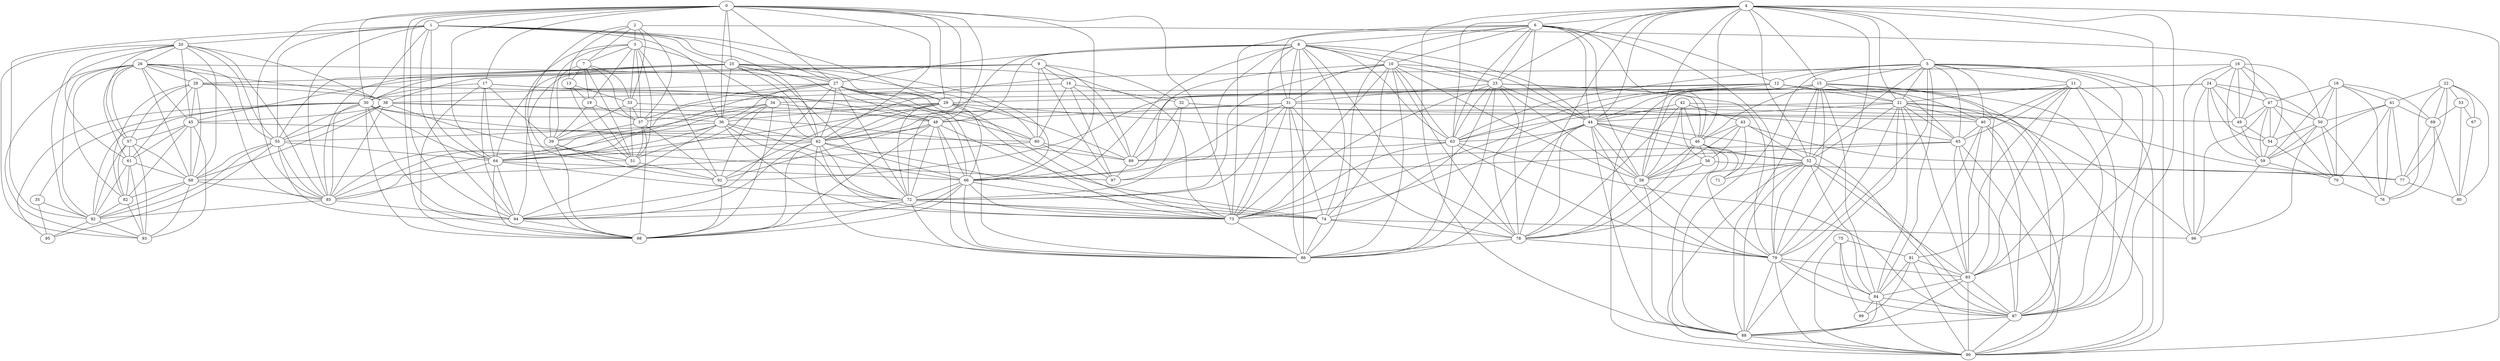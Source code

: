 graph{
   0 -- 72;
   66 -- 74;
   0 -- 73;
   66 -- 86;
   0 -- 85;
   66 -- 94;
   0 -- 94;
   66 -- 98;
   0 -- 98;
   68 -- 82;
   2 -- 3;
   69 -- 76;
   1 -- 25;
   68 -- 85;
   1 -- 27;
   68 -- 92;
   1 -- 29;
   68 -- 93;
   1 -- 30;
   70 -- 76;
   1 -- 36;
   69 -- 77;
   1 -- 55;
   69 -- 80;
   1 -- 62;
   73 -- 86;
   1 -- 64;
   72 -- 73;
   1 -- 85;
   72 -- 74;
   1 -- 92;
   72 -- 86;
   1 -- 94;
   72 -- 94;
   3 -- 7;
   72 -- 98;
   2 -- 7;
   74 -- 78;
   2 -- 13;
   75 -- 81;
   2 -- 33;
   74 -- 86;
   2 -- 37;
   74 -- 96;
   2 -- 49;
   78 -- 79;
   2 -- 51;
   75 -- 84;
   4 -- 5;
   75 -- 90;
   3 -- 19;
   75 -- 99;
   3 -- 33;
   77 -- 80;
   3 -- 34;
   79 -- 83;
   3 -- 37;
   78 -- 86;
   3 -- 39;
   82 -- 92;
   3 -- 51;
   79 -- 84;
   3 -- 91;
   79 -- 87;
   3 -- 98;
   79 -- 88;
   5 -- 11;
   79 -- 90;
   4 -- 6;
   81 -- 83;
   4 -- 15;
   81 -- 84;
   4 -- 21;
   81 -- 90;
   4 -- 23;
   81 -- 99;
   4 -- 44;
   83 -- 84;
   4 -- 46;
   82 -- 93;
   4 -- 52;
   84 -- 87;
   4 -- 58;
   83 -- 87;
   47 -- 50;
   47 -- 54;
   47 -- 59;
   47 -- 70;
   47 -- 96;
   49 -- 54;
   48 -- 66;
   48 -- 72;
   48 -- 74;
   48 -- 86;
   48 -- 91;
   48 -- 98;
   50 -- 54;
   49 -- 59;
   51 -- 91;
   50 -- 59;
   50 -- 70;
   50 -- 76;
   50 -- 96;
   52 -- 58;
   53 -- 67;
   52 -- 71;
   52 -- 79;
   52 -- 83;
   52 -- 84;
   52 -- 87;
   52 -- 88;
   52 -- 90;
   54 -- 59;
   53 -- 69;
   53 -- 80;
   55 -- 64;
   54 -- 70;
   56 -- 58;
   55 -- 68;
   55 -- 85;
   55 -- 92;
   55 -- 94;
   55 -- 95;
   57 -- 61;
   56 -- 77;
   56 -- 78;
   23 -- 79;
   32 -- 89;
   23 -- 86;
   32 -- 97;
   25 -- 27;
   34 -- 37;
   24 -- 37;
   33 -- 39;
   24 -- 47;
   33 -- 49;
   24 -- 49;
   33 -- 51;
   0 -- 1;
   24 -- 50;
   35 -- 92;
   24 -- 54;
   34 -- 39;
   24 -- 59;
   34 -- 48;
   24 -- 91;
   34 -- 51;
   24 -- 96;
   34 -- 91;
   26 -- 28;
   34 -- 98;
   25 -- 29;
   36 -- 55;
   25 -- 30;
   35 -- 95;
   25 -- 36;
   37 -- 39;
   25 -- 48;
   36 -- 62;
   25 -- 55;
   36 -- 64;
   25 -- 62;
   36 -- 66;
   25 -- 64;
   36 -- 72;
   25 -- 66;
   36 -- 73;
   25 -- 72;
   36 -- 85;
   25 -- 73;
   36 -- 94;
   25 -- 85;
   38 -- 45;
   25 -- 94;
   37 -- 51;
   23 -- 74;
   27 -- 29;
   37 -- 91;
   26 -- 38;
   37 -- 98;
   26 -- 45;
   39 -- 51;
   26 -- 55;
   38 -- 55;
   26 -- 57;
   38 -- 60;
   23 -- 78;
   26 -- 60;
   38 -- 68;
   26 -- 61;
   38 -- 85;
   26 -- 68;
   38 -- 89;
   26 -- 82;
   38 -- 97;
   26 -- 85;
   40 -- 65;
   26 -- 92;
   39 -- 91;
   26 -- 93;
   39 -- 98;
   28 -- 38;
   41 -- 50;
   27 -- 30;
   40 -- 81;
   27 -- 36;
   40 -- 83;
   27 -- 62;
   40 -- 87;
   27 -- 64;
   40 -- 90;
   27 -- 66;
   42 -- 43;
   12 -- 65;
   12 -- 73;
   12 -- 87;
   12 -- 89;
   14 -- 32;
   13 -- 33;
   13 -- 51;
   15 -- 21;
   14 -- 38;
   14 -- 60;
   14 -- 89;
   14 -- 97;
   16 -- 24;
   15 -- 44;
   15 -- 46;
   15 -- 52;
   15 -- 58;
   15 -- 79;
   15 -- 83;
   15 -- 84;
   15 -- 87;
   15 -- 88;
   15 -- 90;
   17 -- 30;
   16 -- 47;
   16 -- 49;
   16 -- 50;
   16 -- 54;
   16 -- 59;
   16 -- 91;
   16 -- 96;
   18 -- 41;
   17 -- 39;
   17 -- 48;
   17 -- 62;
   17 -- 64;
   17 -- 94;
   17 -- 98;
   19 -- 37;
   18 -- 47;
   18 -- 50;
   18 -- 59;
   4 -- 63;
   83 -- 88;
   4 -- 78;
   83 -- 90;
   4 -- 79;
   85 -- 92;
   4 -- 83;
   84 -- 88;
   4 -- 87;
   84 -- 90;
   4 -- 88;
   84 -- 99;
   4 -- 90;
   88 -- 90;
   6 -- 8;
   85 -- 94;
   5 -- 12;
   87 -- 88;
   5 -- 15;
   87 -- 90;
   5 -- 21;
   89 -- 97;
   5 -- 40;
   92 -- 93;
   5 -- 52;
   91 -- 98;
   5 -- 63;
   5 -- 65;
   92 -- 95;
   5 -- 79;
   94 -- 98;
   5 -- 83;
   5 -- 84;
   5 -- 87;
   5 -- 88;
   5 -- 90;
   7 -- 13;
   6 -- 10;
   6 -- 12;
   6 -- 23;
   6 -- 31;
   6 -- 44;
   6 -- 46;
   6 -- 58;
   6 -- 63;
   6 -- 73;
   6 -- 78;
   6 -- 79;
   6 -- 86;
   8 -- 10;
   7 -- 19;
   7 -- 33;
   7 -- 37;
   7 -- 39;
   7 -- 51;
   9 -- 14;
   8 -- 23;
   41 -- 59;
   58 -- 78;
   41 -- 69;
   57 -- 68;
   41 -- 70;
   57 -- 82;
   41 -- 76;
   57 -- 92;
   41 -- 77;
   57 -- 93;
   43 -- 46;
   59 -- 70;
   42 -- 44;
   58 -- 79;
   42 -- 46;
   58 -- 88;
   42 -- 56;
   60 -- 68;
   42 -- 58;
   59 -- 96;
   42 -- 77;
   61 -- 68;
   42 -- 78;
   60 -- 89;
   44 -- 46;
   60 -- 97;
   43 -- 52;
   62 -- 64;
   43 -- 56;
   61 -- 82;
   43 -- 58;
   61 -- 92;
   43 -- 71;
   61 -- 93;
   43 -- 77;
   63 -- 73;
   45 -- 57;
   62 -- 66;
   44 -- 52;
   62 -- 72;
   44 -- 58;
   62 -- 73;
   44 -- 63;
   62 -- 74;
   44 -- 73;
   62 -- 86;
   44 -- 78;
   62 -- 94;
   44 -- 79;
   62 -- 98;
   44 -- 86;
   64 -- 66;
   44 -- 87;
   63 -- 79;
   44 -- 88;
   63 -- 86;
   46 -- 52;
   63 -- 87;
   45 -- 60;
   63 -- 89;
   45 -- 61;
   65 -- 83;
   1 -- 20;
   45 -- 68;
   64 -- 72;
   0 -- 17;
   45 -- 82;
   64 -- 85;
   0 -- 25;
   45 -- 93;
   64 -- 94;
   0 -- 27;
   47 -- 49;
   64 -- 98;
   0 -- 29;
   46 -- 56;
   66 -- 72;
   0 -- 30;
   46 -- 58;
   65 -- 87;
   0 -- 36;
   46 -- 71;
   65 -- 89;
   0 -- 48;
   46 -- 78;
   65 -- 90;
   0 -- 62;
   46 -- 79;
   65 -- 97;
   0 -- 64;
   46 -- 88;
   67 -- 80;
   0 -- 66;
   48 -- 62;
   66 -- 73;
   27 -- 72;
   27 -- 73;
   27 -- 85;
   27 -- 86;
   27 -- 94;
   29 -- 36;
   28 -- 45;
   28 -- 57;
   28 -- 60;
   28 -- 61;
   28 -- 68;
   28 -- 82;
   30 -- 35;
   29 -- 62;
   29 -- 63;
   29 -- 64;
   29 -- 66;
   29 -- 72;
   29 -- 73;
   29 -- 85;
   29 -- 89;
   31 -- 48;
   30 -- 36;
   30 -- 55;
   30 -- 62;
   30 -- 64;
   30 -- 85;
   30 -- 92;
   30 -- 94;
   30 -- 95;
   30 -- 98;
   32 -- 40;
   31 -- 62;
   31 -- 66;
   31 -- 72;
   31 -- 73;
   31 -- 74;
   31 -- 78;
   31 -- 86;
   31 -- 96;
   33 -- 37;
   32 -- 65;
   8 -- 27;
   18 -- 69;
   8 -- 31;
   18 -- 70;
   8 -- 44;
   18 -- 76;
   8 -- 48;
   20 -- 26;
   8 -- 62;
   19 -- 39;
   8 -- 63;
   19 -- 51;
   8 -- 66;
   21 -- 40;
   8 -- 72;
   20 -- 38;
   8 -- 73;
   20 -- 45;
   8 -- 74;
   20 -- 55;
   8 -- 78;
   20 -- 57;
   8 -- 86;
   20 -- 61;
   10 -- 23;
   20 -- 68;
   9 -- 28;
   20 -- 85;
   9 -- 32;
   20 -- 92;
   9 -- 38;
   20 -- 93;
   9 -- 45;
   22 -- 41;
   9 -- 60;
   21 -- 44;
   9 -- 89;
   21 -- 52;
   9 -- 97;
   21 -- 63;
   11 -- 21;
   21 -- 65;
   10 -- 31;
   21 -- 79;
   10 -- 44;
   21 -- 83;
   10 -- 58;
   21 -- 84;
   10 -- 63;
   21 -- 87;
   10 -- 66;
   21 -- 88;
   10 -- 72;
   21 -- 90;
   10 -- 73;
   23 -- 31;
   10 -- 74;
   22 -- 53;
   10 -- 78;
   22 -- 67;
   10 -- 86;
   22 -- 69;
   12 -- 21;
   22 -- 76;
   11 -- 40;
   22 -- 77;
   11 -- 65;
   22 -- 80;
   11 -- 81;
   24 -- 34;
   11 -- 83;
   23 -- 44;
   11 -- 87;
   23 -- 46;
   11 -- 90;
   23 -- 58;
   13 -- 19;
   23 -- 63;
   12 -- 29;
   23 -- 73;
   12 -- 40;
   12 -- 63;
}